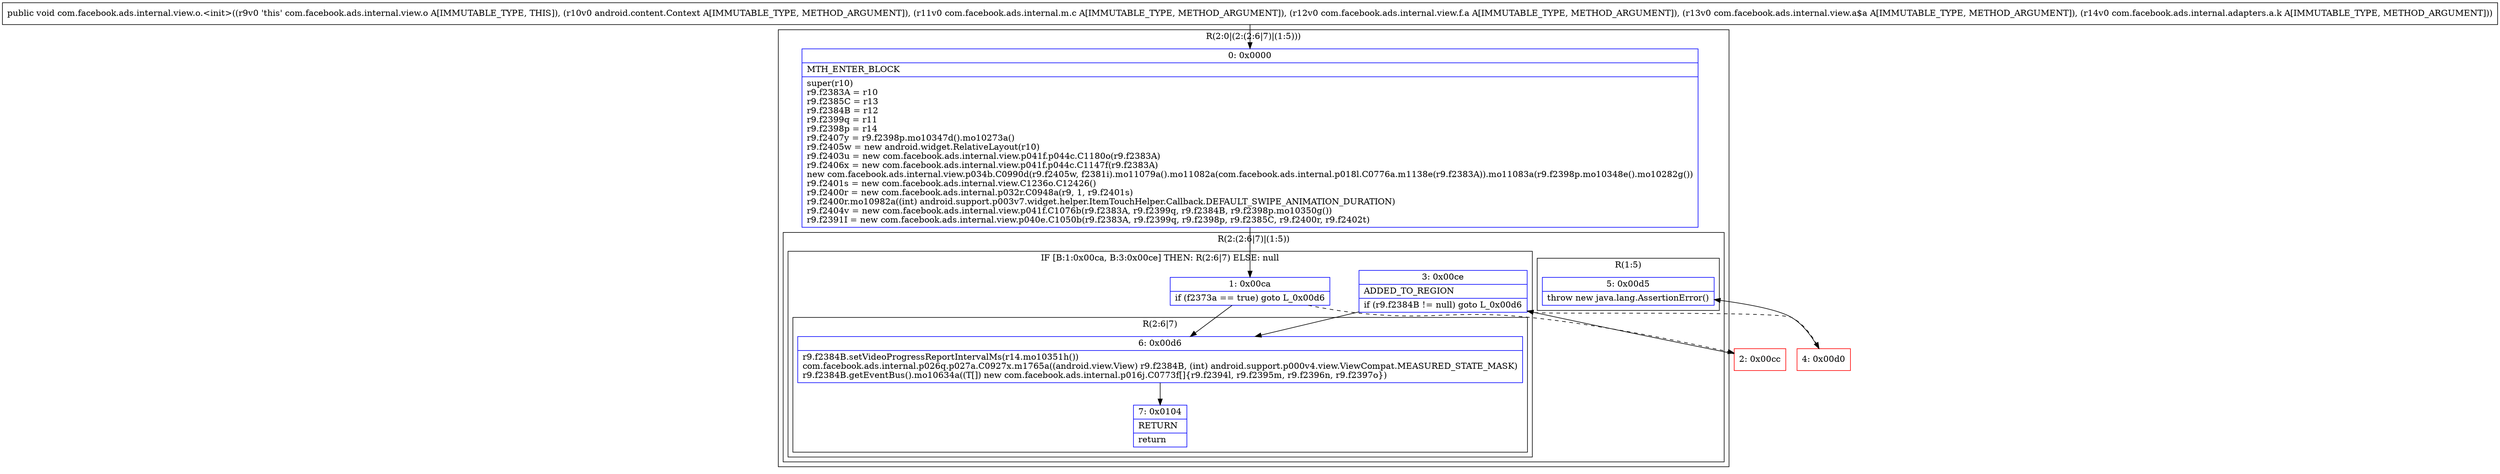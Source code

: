 digraph "CFG forcom.facebook.ads.internal.view.o.\<init\>(Landroid\/content\/Context;Lcom\/facebook\/ads\/internal\/m\/c;Lcom\/facebook\/ads\/internal\/view\/f\/a;Lcom\/facebook\/ads\/internal\/view\/a$a;Lcom\/facebook\/ads\/internal\/adapters\/a\/k;)V" {
subgraph cluster_Region_183746143 {
label = "R(2:0|(2:(2:6|7)|(1:5)))";
node [shape=record,color=blue];
Node_0 [shape=record,label="{0\:\ 0x0000|MTH_ENTER_BLOCK\l|super(r10)\lr9.f2383A = r10\lr9.f2385C = r13\lr9.f2384B = r12\lr9.f2399q = r11\lr9.f2398p = r14\lr9.f2407y = r9.f2398p.mo10347d().mo10273a()\lr9.f2405w = new android.widget.RelativeLayout(r10)\lr9.f2403u = new com.facebook.ads.internal.view.p041f.p044c.C1180o(r9.f2383A)\lr9.f2406x = new com.facebook.ads.internal.view.p041f.p044c.C1147f(r9.f2383A)\lnew com.facebook.ads.internal.view.p034b.C0990d(r9.f2405w, f2381i).mo11079a().mo11082a(com.facebook.ads.internal.p018l.C0776a.m1138e(r9.f2383A)).mo11083a(r9.f2398p.mo10348e().mo10282g())\lr9.f2401s = new com.facebook.ads.internal.view.C1236o.C12426()\lr9.f2400r = new com.facebook.ads.internal.p032r.C0948a(r9, 1, r9.f2401s)\lr9.f2400r.mo10982a((int) android.support.p003v7.widget.helper.ItemTouchHelper.Callback.DEFAULT_SWIPE_ANIMATION_DURATION)\lr9.f2404v = new com.facebook.ads.internal.view.p041f.C1076b(r9.f2383A, r9.f2399q, r9.f2384B, r9.f2398p.mo10350g())\lr9.f2391I = new com.facebook.ads.internal.view.p040e.C1050b(r9.f2383A, r9.f2399q, r9.f2398p, r9.f2385C, r9.f2400r, r9.f2402t)\l}"];
subgraph cluster_Region_550695194 {
label = "R(2:(2:6|7)|(1:5))";
node [shape=record,color=blue];
subgraph cluster_IfRegion_233002588 {
label = "IF [B:1:0x00ca, B:3:0x00ce] THEN: R(2:6|7) ELSE: null";
node [shape=record,color=blue];
Node_1 [shape=record,label="{1\:\ 0x00ca|if (f2373a == true) goto L_0x00d6\l}"];
Node_3 [shape=record,label="{3\:\ 0x00ce|ADDED_TO_REGION\l|if (r9.f2384B != null) goto L_0x00d6\l}"];
subgraph cluster_Region_497884924 {
label = "R(2:6|7)";
node [shape=record,color=blue];
Node_6 [shape=record,label="{6\:\ 0x00d6|r9.f2384B.setVideoProgressReportIntervalMs(r14.mo10351h())\lcom.facebook.ads.internal.p026q.p027a.C0927x.m1765a((android.view.View) r9.f2384B, (int) android.support.p000v4.view.ViewCompat.MEASURED_STATE_MASK)\lr9.f2384B.getEventBus().mo10634a((T[]) new com.facebook.ads.internal.p016j.C0773f[]\{r9.f2394l, r9.f2395m, r9.f2396n, r9.f2397o\})\l}"];
Node_7 [shape=record,label="{7\:\ 0x0104|RETURN\l|return\l}"];
}
}
subgraph cluster_Region_171661904 {
label = "R(1:5)";
node [shape=record,color=blue];
Node_5 [shape=record,label="{5\:\ 0x00d5|throw new java.lang.AssertionError()\l}"];
}
}
}
Node_2 [shape=record,color=red,label="{2\:\ 0x00cc}"];
Node_4 [shape=record,color=red,label="{4\:\ 0x00d0}"];
MethodNode[shape=record,label="{public void com.facebook.ads.internal.view.o.\<init\>((r9v0 'this' com.facebook.ads.internal.view.o A[IMMUTABLE_TYPE, THIS]), (r10v0 android.content.Context A[IMMUTABLE_TYPE, METHOD_ARGUMENT]), (r11v0 com.facebook.ads.internal.m.c A[IMMUTABLE_TYPE, METHOD_ARGUMENT]), (r12v0 com.facebook.ads.internal.view.f.a A[IMMUTABLE_TYPE, METHOD_ARGUMENT]), (r13v0 com.facebook.ads.internal.view.a$a A[IMMUTABLE_TYPE, METHOD_ARGUMENT]), (r14v0 com.facebook.ads.internal.adapters.a.k A[IMMUTABLE_TYPE, METHOD_ARGUMENT])) }"];
MethodNode -> Node_0;
Node_0 -> Node_1;
Node_1 -> Node_2[style=dashed];
Node_1 -> Node_6;
Node_3 -> Node_4[style=dashed];
Node_3 -> Node_6;
Node_6 -> Node_7;
Node_2 -> Node_3;
Node_4 -> Node_5;
}

